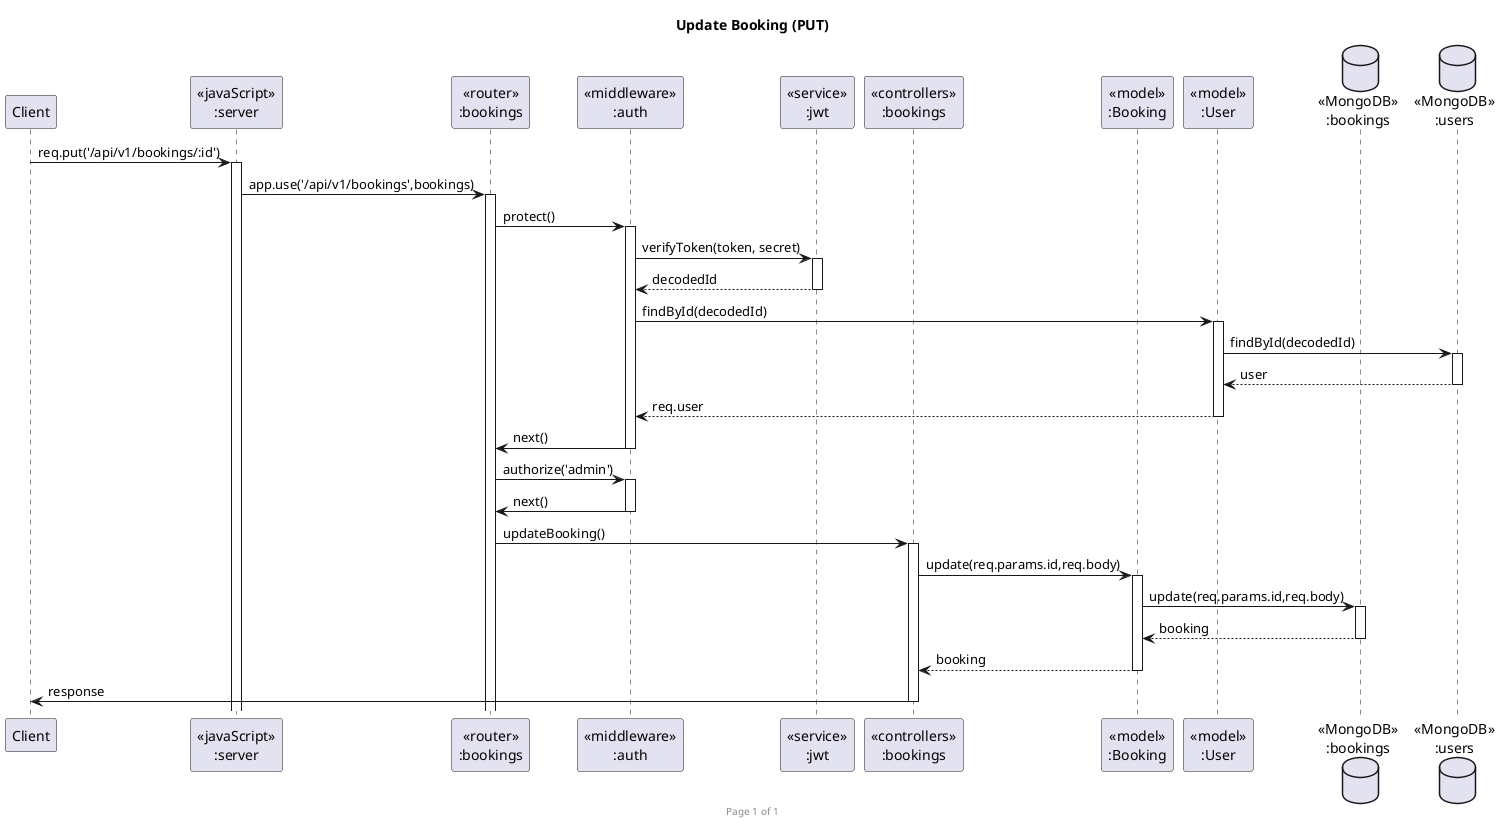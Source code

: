 @startuml Update Booking (PUT)

footer Page %page% of %lastpage%
title "Update Booking (PUT)"

participant "Client" as client
participant "<<javaScript>>\n:server" as server
participant "<<router>>\n:bookings" as routerBookings
participant "<<middleware>>\n:auth" as authMiddleware
participant "<<service>>\n:jwt" as jwtService
participant "<<controllers>>\n:bookings" as controllersBookings
participant "<<model>>\n:Booking" as modelBooking
participant "<<model>>\n:User" as modelUser
database "<<MongoDB>>\n:bookings" as BookingsDatabase
database "<<MongoDB>>\n:users" as UsersDatabase

client->server ++:req.put('/api/v1/bookings/:id')
server->routerBookings ++:app.use('/api/v1/bookings',bookings)

routerBookings -> authMiddleware ++:protect()
authMiddleware -> jwtService ++:verifyToken(token, secret)
authMiddleware <-- jwtService --: decodedId

authMiddleware -> modelUser ++: findById(decodedId)
modelUser -> UsersDatabase ++: findById(decodedId)
modelUser <-- UsersDatabase --: user
authMiddleware <-- modelUser --: req.user
authMiddleware -> routerBookings --: next()
routerBookings -> authMiddleware ++: authorize('admin')
authMiddleware -> routerBookings --: next()

routerBookings -> controllersBookings ++:updateBooking()
controllersBookings->modelBooking ++:update(req.params.id,req.body)
modelBooking ->BookingsDatabase ++: update(req.params.id,req.body)
BookingsDatabase --> modelBooking --: booking
controllersBookings <-- modelBooking --:booking
controllersBookings->client --:response

@enduml